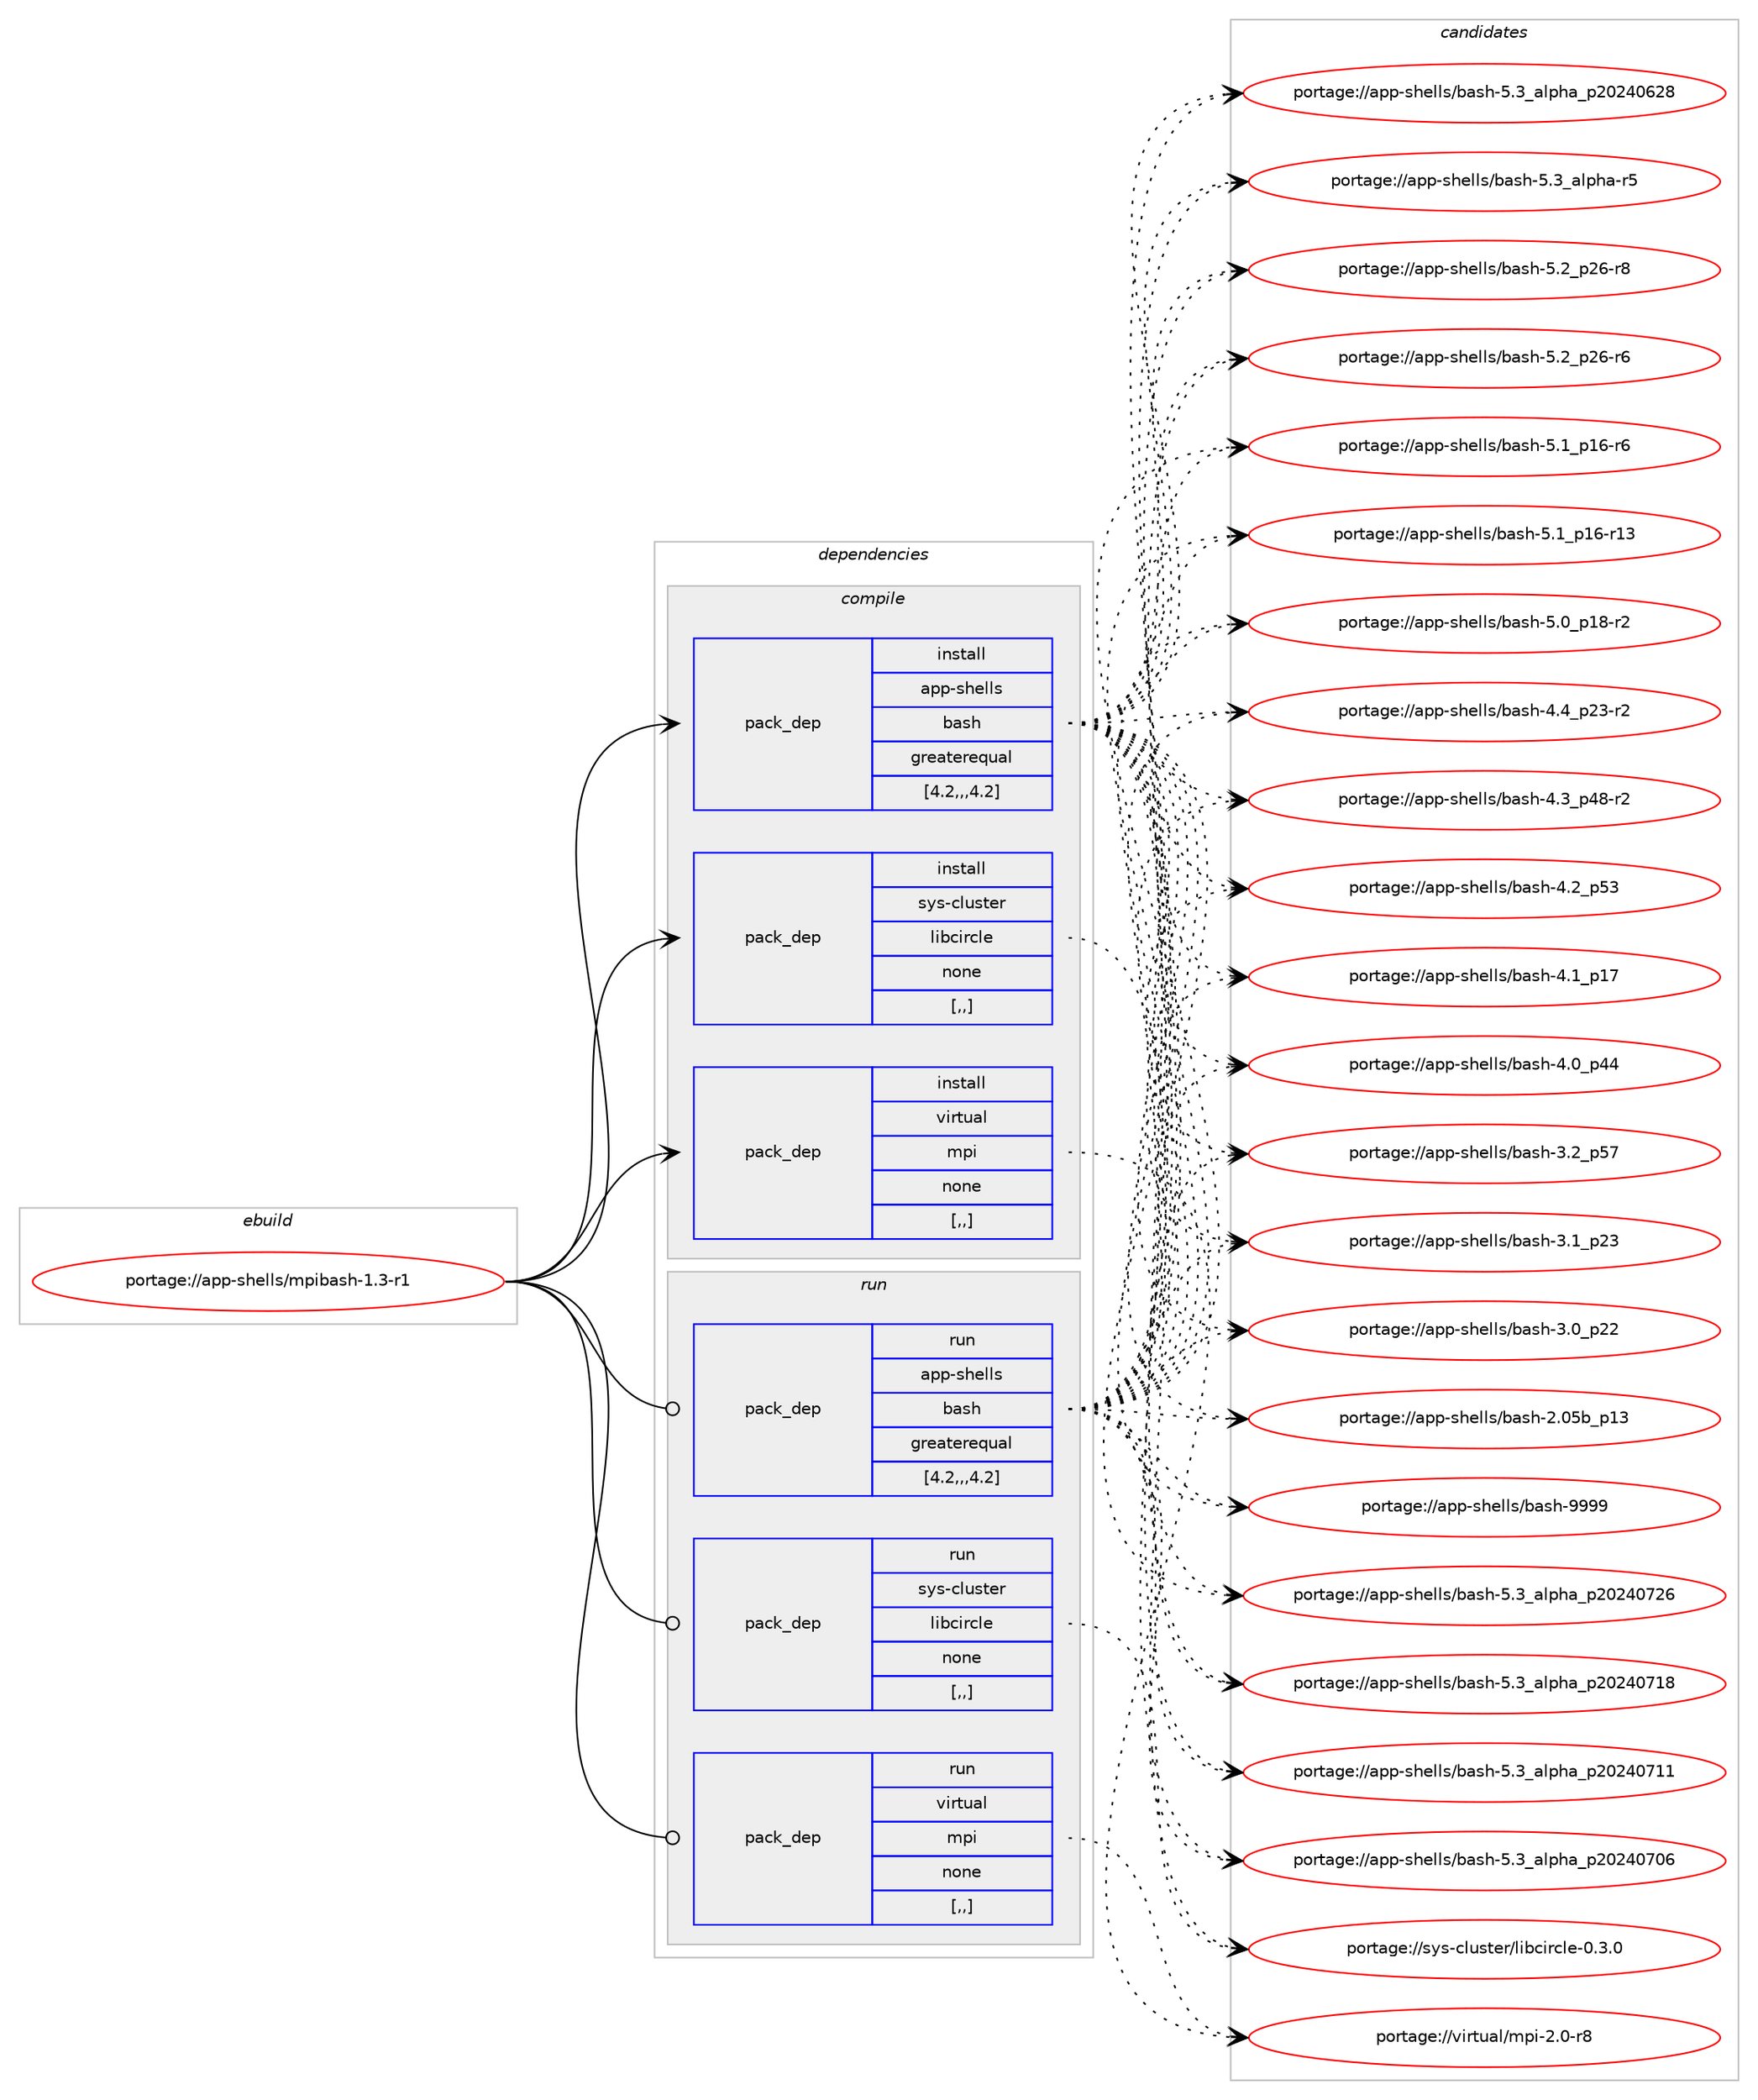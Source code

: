 digraph prolog {

# *************
# Graph options
# *************

newrank=true;
concentrate=true;
compound=true;
graph [rankdir=LR,fontname=Helvetica,fontsize=10,ranksep=1.5];#, ranksep=2.5, nodesep=0.2];
edge  [arrowhead=vee];
node  [fontname=Helvetica,fontsize=10];

# **********
# The ebuild
# **********

subgraph cluster_leftcol {
color=gray;
label=<<i>ebuild</i>>;
id [label="portage://app-shells/mpibash-1.3-r1", color=red, width=4, href="../app-shells/mpibash-1.3-r1.svg"];
}

# ****************
# The dependencies
# ****************

subgraph cluster_midcol {
color=gray;
label=<<i>dependencies</i>>;
subgraph cluster_compile {
fillcolor="#eeeeee";
style=filled;
label=<<i>compile</i>>;
subgraph pack37148 {
dependency52119 [label=<<TABLE BORDER="0" CELLBORDER="1" CELLSPACING="0" CELLPADDING="4" WIDTH="220"><TR><TD ROWSPAN="6" CELLPADDING="30">pack_dep</TD></TR><TR><TD WIDTH="110">install</TD></TR><TR><TD>app-shells</TD></TR><TR><TD>bash</TD></TR><TR><TD>greaterequal</TD></TR><TR><TD>[4.2,,,4.2]</TD></TR></TABLE>>, shape=none, color=blue];
}
id:e -> dependency52119:w [weight=20,style="solid",arrowhead="vee"];
subgraph pack37149 {
dependency52120 [label=<<TABLE BORDER="0" CELLBORDER="1" CELLSPACING="0" CELLPADDING="4" WIDTH="220"><TR><TD ROWSPAN="6" CELLPADDING="30">pack_dep</TD></TR><TR><TD WIDTH="110">install</TD></TR><TR><TD>sys-cluster</TD></TR><TR><TD>libcircle</TD></TR><TR><TD>none</TD></TR><TR><TD>[,,]</TD></TR></TABLE>>, shape=none, color=blue];
}
id:e -> dependency52120:w [weight=20,style="solid",arrowhead="vee"];
subgraph pack37150 {
dependency52121 [label=<<TABLE BORDER="0" CELLBORDER="1" CELLSPACING="0" CELLPADDING="4" WIDTH="220"><TR><TD ROWSPAN="6" CELLPADDING="30">pack_dep</TD></TR><TR><TD WIDTH="110">install</TD></TR><TR><TD>virtual</TD></TR><TR><TD>mpi</TD></TR><TR><TD>none</TD></TR><TR><TD>[,,]</TD></TR></TABLE>>, shape=none, color=blue];
}
id:e -> dependency52121:w [weight=20,style="solid",arrowhead="vee"];
}
subgraph cluster_compileandrun {
fillcolor="#eeeeee";
style=filled;
label=<<i>compile and run</i>>;
}
subgraph cluster_run {
fillcolor="#eeeeee";
style=filled;
label=<<i>run</i>>;
subgraph pack37151 {
dependency52122 [label=<<TABLE BORDER="0" CELLBORDER="1" CELLSPACING="0" CELLPADDING="4" WIDTH="220"><TR><TD ROWSPAN="6" CELLPADDING="30">pack_dep</TD></TR><TR><TD WIDTH="110">run</TD></TR><TR><TD>app-shells</TD></TR><TR><TD>bash</TD></TR><TR><TD>greaterequal</TD></TR><TR><TD>[4.2,,,4.2]</TD></TR></TABLE>>, shape=none, color=blue];
}
id:e -> dependency52122:w [weight=20,style="solid",arrowhead="odot"];
subgraph pack37152 {
dependency52123 [label=<<TABLE BORDER="0" CELLBORDER="1" CELLSPACING="0" CELLPADDING="4" WIDTH="220"><TR><TD ROWSPAN="6" CELLPADDING="30">pack_dep</TD></TR><TR><TD WIDTH="110">run</TD></TR><TR><TD>sys-cluster</TD></TR><TR><TD>libcircle</TD></TR><TR><TD>none</TD></TR><TR><TD>[,,]</TD></TR></TABLE>>, shape=none, color=blue];
}
id:e -> dependency52123:w [weight=20,style="solid",arrowhead="odot"];
subgraph pack37153 {
dependency52124 [label=<<TABLE BORDER="0" CELLBORDER="1" CELLSPACING="0" CELLPADDING="4" WIDTH="220"><TR><TD ROWSPAN="6" CELLPADDING="30">pack_dep</TD></TR><TR><TD WIDTH="110">run</TD></TR><TR><TD>virtual</TD></TR><TR><TD>mpi</TD></TR><TR><TD>none</TD></TR><TR><TD>[,,]</TD></TR></TABLE>>, shape=none, color=blue];
}
id:e -> dependency52124:w [weight=20,style="solid",arrowhead="odot"];
}
}

# **************
# The candidates
# **************

subgraph cluster_choices {
rank=same;
color=gray;
label=<<i>candidates</i>>;

subgraph choice37148 {
color=black;
nodesep=1;
choice97112112451151041011081081154798971151044557575757 [label="portage://app-shells/bash-9999", color=red, width=4,href="../app-shells/bash-9999.svg"];
choice971121124511510410110810811547989711510445534651959710811210497951125048505248555054 [label="portage://app-shells/bash-5.3_alpha_p20240726", color=red, width=4,href="../app-shells/bash-5.3_alpha_p20240726.svg"];
choice971121124511510410110810811547989711510445534651959710811210497951125048505248554956 [label="portage://app-shells/bash-5.3_alpha_p20240718", color=red, width=4,href="../app-shells/bash-5.3_alpha_p20240718.svg"];
choice971121124511510410110810811547989711510445534651959710811210497951125048505248554949 [label="portage://app-shells/bash-5.3_alpha_p20240711", color=red, width=4,href="../app-shells/bash-5.3_alpha_p20240711.svg"];
choice971121124511510410110810811547989711510445534651959710811210497951125048505248554854 [label="portage://app-shells/bash-5.3_alpha_p20240706", color=red, width=4,href="../app-shells/bash-5.3_alpha_p20240706.svg"];
choice971121124511510410110810811547989711510445534651959710811210497951125048505248545056 [label="portage://app-shells/bash-5.3_alpha_p20240628", color=red, width=4,href="../app-shells/bash-5.3_alpha_p20240628.svg"];
choice9711211245115104101108108115479897115104455346519597108112104974511453 [label="portage://app-shells/bash-5.3_alpha-r5", color=red, width=4,href="../app-shells/bash-5.3_alpha-r5.svg"];
choice9711211245115104101108108115479897115104455346509511250544511456 [label="portage://app-shells/bash-5.2_p26-r8", color=red, width=4,href="../app-shells/bash-5.2_p26-r8.svg"];
choice9711211245115104101108108115479897115104455346509511250544511454 [label="portage://app-shells/bash-5.2_p26-r6", color=red, width=4,href="../app-shells/bash-5.2_p26-r6.svg"];
choice9711211245115104101108108115479897115104455346499511249544511454 [label="portage://app-shells/bash-5.1_p16-r6", color=red, width=4,href="../app-shells/bash-5.1_p16-r6.svg"];
choice971121124511510410110810811547989711510445534649951124954451144951 [label="portage://app-shells/bash-5.1_p16-r13", color=red, width=4,href="../app-shells/bash-5.1_p16-r13.svg"];
choice9711211245115104101108108115479897115104455346489511249564511450 [label="portage://app-shells/bash-5.0_p18-r2", color=red, width=4,href="../app-shells/bash-5.0_p18-r2.svg"];
choice9711211245115104101108108115479897115104455246529511250514511450 [label="portage://app-shells/bash-4.4_p23-r2", color=red, width=4,href="../app-shells/bash-4.4_p23-r2.svg"];
choice9711211245115104101108108115479897115104455246519511252564511450 [label="portage://app-shells/bash-4.3_p48-r2", color=red, width=4,href="../app-shells/bash-4.3_p48-r2.svg"];
choice971121124511510410110810811547989711510445524650951125351 [label="portage://app-shells/bash-4.2_p53", color=red, width=4,href="../app-shells/bash-4.2_p53.svg"];
choice971121124511510410110810811547989711510445524649951124955 [label="portage://app-shells/bash-4.1_p17", color=red, width=4,href="../app-shells/bash-4.1_p17.svg"];
choice971121124511510410110810811547989711510445524648951125252 [label="portage://app-shells/bash-4.0_p44", color=red, width=4,href="../app-shells/bash-4.0_p44.svg"];
choice971121124511510410110810811547989711510445514650951125355 [label="portage://app-shells/bash-3.2_p57", color=red, width=4,href="../app-shells/bash-3.2_p57.svg"];
choice971121124511510410110810811547989711510445514649951125051 [label="portage://app-shells/bash-3.1_p23", color=red, width=4,href="../app-shells/bash-3.1_p23.svg"];
choice971121124511510410110810811547989711510445514648951125050 [label="portage://app-shells/bash-3.0_p22", color=red, width=4,href="../app-shells/bash-3.0_p22.svg"];
choice9711211245115104101108108115479897115104455046485398951124951 [label="portage://app-shells/bash-2.05b_p13", color=red, width=4,href="../app-shells/bash-2.05b_p13.svg"];
dependency52119:e -> choice97112112451151041011081081154798971151044557575757:w [style=dotted,weight="100"];
dependency52119:e -> choice971121124511510410110810811547989711510445534651959710811210497951125048505248555054:w [style=dotted,weight="100"];
dependency52119:e -> choice971121124511510410110810811547989711510445534651959710811210497951125048505248554956:w [style=dotted,weight="100"];
dependency52119:e -> choice971121124511510410110810811547989711510445534651959710811210497951125048505248554949:w [style=dotted,weight="100"];
dependency52119:e -> choice971121124511510410110810811547989711510445534651959710811210497951125048505248554854:w [style=dotted,weight="100"];
dependency52119:e -> choice971121124511510410110810811547989711510445534651959710811210497951125048505248545056:w [style=dotted,weight="100"];
dependency52119:e -> choice9711211245115104101108108115479897115104455346519597108112104974511453:w [style=dotted,weight="100"];
dependency52119:e -> choice9711211245115104101108108115479897115104455346509511250544511456:w [style=dotted,weight="100"];
dependency52119:e -> choice9711211245115104101108108115479897115104455346509511250544511454:w [style=dotted,weight="100"];
dependency52119:e -> choice9711211245115104101108108115479897115104455346499511249544511454:w [style=dotted,weight="100"];
dependency52119:e -> choice971121124511510410110810811547989711510445534649951124954451144951:w [style=dotted,weight="100"];
dependency52119:e -> choice9711211245115104101108108115479897115104455346489511249564511450:w [style=dotted,weight="100"];
dependency52119:e -> choice9711211245115104101108108115479897115104455246529511250514511450:w [style=dotted,weight="100"];
dependency52119:e -> choice9711211245115104101108108115479897115104455246519511252564511450:w [style=dotted,weight="100"];
dependency52119:e -> choice971121124511510410110810811547989711510445524650951125351:w [style=dotted,weight="100"];
dependency52119:e -> choice971121124511510410110810811547989711510445524649951124955:w [style=dotted,weight="100"];
dependency52119:e -> choice971121124511510410110810811547989711510445524648951125252:w [style=dotted,weight="100"];
dependency52119:e -> choice971121124511510410110810811547989711510445514650951125355:w [style=dotted,weight="100"];
dependency52119:e -> choice971121124511510410110810811547989711510445514649951125051:w [style=dotted,weight="100"];
dependency52119:e -> choice971121124511510410110810811547989711510445514648951125050:w [style=dotted,weight="100"];
dependency52119:e -> choice9711211245115104101108108115479897115104455046485398951124951:w [style=dotted,weight="100"];
}
subgraph choice37149 {
color=black;
nodesep=1;
choice115121115459910811711511610111447108105989910511499108101454846514648 [label="portage://sys-cluster/libcircle-0.3.0", color=red, width=4,href="../sys-cluster/libcircle-0.3.0.svg"];
dependency52120:e -> choice115121115459910811711511610111447108105989910511499108101454846514648:w [style=dotted,weight="100"];
}
subgraph choice37150 {
color=black;
nodesep=1;
choice1181051141161179710847109112105455046484511456 [label="portage://virtual/mpi-2.0-r8", color=red, width=4,href="../virtual/mpi-2.0-r8.svg"];
dependency52121:e -> choice1181051141161179710847109112105455046484511456:w [style=dotted,weight="100"];
}
subgraph choice37151 {
color=black;
nodesep=1;
choice97112112451151041011081081154798971151044557575757 [label="portage://app-shells/bash-9999", color=red, width=4,href="../app-shells/bash-9999.svg"];
choice971121124511510410110810811547989711510445534651959710811210497951125048505248555054 [label="portage://app-shells/bash-5.3_alpha_p20240726", color=red, width=4,href="../app-shells/bash-5.3_alpha_p20240726.svg"];
choice971121124511510410110810811547989711510445534651959710811210497951125048505248554956 [label="portage://app-shells/bash-5.3_alpha_p20240718", color=red, width=4,href="../app-shells/bash-5.3_alpha_p20240718.svg"];
choice971121124511510410110810811547989711510445534651959710811210497951125048505248554949 [label="portage://app-shells/bash-5.3_alpha_p20240711", color=red, width=4,href="../app-shells/bash-5.3_alpha_p20240711.svg"];
choice971121124511510410110810811547989711510445534651959710811210497951125048505248554854 [label="portage://app-shells/bash-5.3_alpha_p20240706", color=red, width=4,href="../app-shells/bash-5.3_alpha_p20240706.svg"];
choice971121124511510410110810811547989711510445534651959710811210497951125048505248545056 [label="portage://app-shells/bash-5.3_alpha_p20240628", color=red, width=4,href="../app-shells/bash-5.3_alpha_p20240628.svg"];
choice9711211245115104101108108115479897115104455346519597108112104974511453 [label="portage://app-shells/bash-5.3_alpha-r5", color=red, width=4,href="../app-shells/bash-5.3_alpha-r5.svg"];
choice9711211245115104101108108115479897115104455346509511250544511456 [label="portage://app-shells/bash-5.2_p26-r8", color=red, width=4,href="../app-shells/bash-5.2_p26-r8.svg"];
choice9711211245115104101108108115479897115104455346509511250544511454 [label="portage://app-shells/bash-5.2_p26-r6", color=red, width=4,href="../app-shells/bash-5.2_p26-r6.svg"];
choice9711211245115104101108108115479897115104455346499511249544511454 [label="portage://app-shells/bash-5.1_p16-r6", color=red, width=4,href="../app-shells/bash-5.1_p16-r6.svg"];
choice971121124511510410110810811547989711510445534649951124954451144951 [label="portage://app-shells/bash-5.1_p16-r13", color=red, width=4,href="../app-shells/bash-5.1_p16-r13.svg"];
choice9711211245115104101108108115479897115104455346489511249564511450 [label="portage://app-shells/bash-5.0_p18-r2", color=red, width=4,href="../app-shells/bash-5.0_p18-r2.svg"];
choice9711211245115104101108108115479897115104455246529511250514511450 [label="portage://app-shells/bash-4.4_p23-r2", color=red, width=4,href="../app-shells/bash-4.4_p23-r2.svg"];
choice9711211245115104101108108115479897115104455246519511252564511450 [label="portage://app-shells/bash-4.3_p48-r2", color=red, width=4,href="../app-shells/bash-4.3_p48-r2.svg"];
choice971121124511510410110810811547989711510445524650951125351 [label="portage://app-shells/bash-4.2_p53", color=red, width=4,href="../app-shells/bash-4.2_p53.svg"];
choice971121124511510410110810811547989711510445524649951124955 [label="portage://app-shells/bash-4.1_p17", color=red, width=4,href="../app-shells/bash-4.1_p17.svg"];
choice971121124511510410110810811547989711510445524648951125252 [label="portage://app-shells/bash-4.0_p44", color=red, width=4,href="../app-shells/bash-4.0_p44.svg"];
choice971121124511510410110810811547989711510445514650951125355 [label="portage://app-shells/bash-3.2_p57", color=red, width=4,href="../app-shells/bash-3.2_p57.svg"];
choice971121124511510410110810811547989711510445514649951125051 [label="portage://app-shells/bash-3.1_p23", color=red, width=4,href="../app-shells/bash-3.1_p23.svg"];
choice971121124511510410110810811547989711510445514648951125050 [label="portage://app-shells/bash-3.0_p22", color=red, width=4,href="../app-shells/bash-3.0_p22.svg"];
choice9711211245115104101108108115479897115104455046485398951124951 [label="portage://app-shells/bash-2.05b_p13", color=red, width=4,href="../app-shells/bash-2.05b_p13.svg"];
dependency52122:e -> choice97112112451151041011081081154798971151044557575757:w [style=dotted,weight="100"];
dependency52122:e -> choice971121124511510410110810811547989711510445534651959710811210497951125048505248555054:w [style=dotted,weight="100"];
dependency52122:e -> choice971121124511510410110810811547989711510445534651959710811210497951125048505248554956:w [style=dotted,weight="100"];
dependency52122:e -> choice971121124511510410110810811547989711510445534651959710811210497951125048505248554949:w [style=dotted,weight="100"];
dependency52122:e -> choice971121124511510410110810811547989711510445534651959710811210497951125048505248554854:w [style=dotted,weight="100"];
dependency52122:e -> choice971121124511510410110810811547989711510445534651959710811210497951125048505248545056:w [style=dotted,weight="100"];
dependency52122:e -> choice9711211245115104101108108115479897115104455346519597108112104974511453:w [style=dotted,weight="100"];
dependency52122:e -> choice9711211245115104101108108115479897115104455346509511250544511456:w [style=dotted,weight="100"];
dependency52122:e -> choice9711211245115104101108108115479897115104455346509511250544511454:w [style=dotted,weight="100"];
dependency52122:e -> choice9711211245115104101108108115479897115104455346499511249544511454:w [style=dotted,weight="100"];
dependency52122:e -> choice971121124511510410110810811547989711510445534649951124954451144951:w [style=dotted,weight="100"];
dependency52122:e -> choice9711211245115104101108108115479897115104455346489511249564511450:w [style=dotted,weight="100"];
dependency52122:e -> choice9711211245115104101108108115479897115104455246529511250514511450:w [style=dotted,weight="100"];
dependency52122:e -> choice9711211245115104101108108115479897115104455246519511252564511450:w [style=dotted,weight="100"];
dependency52122:e -> choice971121124511510410110810811547989711510445524650951125351:w [style=dotted,weight="100"];
dependency52122:e -> choice971121124511510410110810811547989711510445524649951124955:w [style=dotted,weight="100"];
dependency52122:e -> choice971121124511510410110810811547989711510445524648951125252:w [style=dotted,weight="100"];
dependency52122:e -> choice971121124511510410110810811547989711510445514650951125355:w [style=dotted,weight="100"];
dependency52122:e -> choice971121124511510410110810811547989711510445514649951125051:w [style=dotted,weight="100"];
dependency52122:e -> choice971121124511510410110810811547989711510445514648951125050:w [style=dotted,weight="100"];
dependency52122:e -> choice9711211245115104101108108115479897115104455046485398951124951:w [style=dotted,weight="100"];
}
subgraph choice37152 {
color=black;
nodesep=1;
choice115121115459910811711511610111447108105989910511499108101454846514648 [label="portage://sys-cluster/libcircle-0.3.0", color=red, width=4,href="../sys-cluster/libcircle-0.3.0.svg"];
dependency52123:e -> choice115121115459910811711511610111447108105989910511499108101454846514648:w [style=dotted,weight="100"];
}
subgraph choice37153 {
color=black;
nodesep=1;
choice1181051141161179710847109112105455046484511456 [label="portage://virtual/mpi-2.0-r8", color=red, width=4,href="../virtual/mpi-2.0-r8.svg"];
dependency52124:e -> choice1181051141161179710847109112105455046484511456:w [style=dotted,weight="100"];
}
}

}
